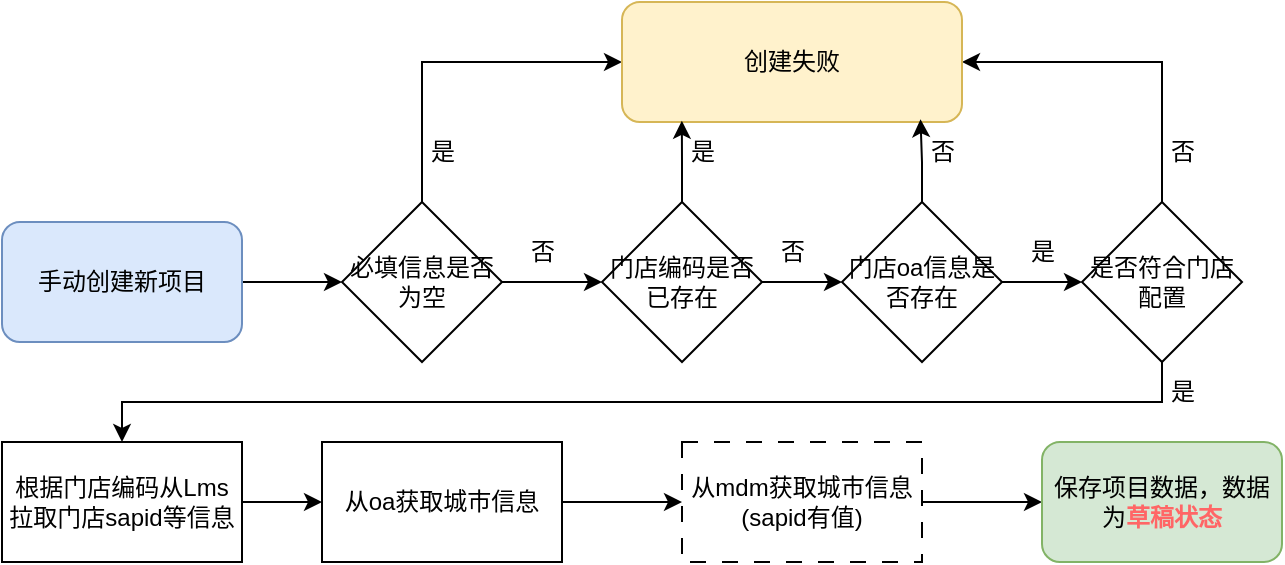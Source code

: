<mxfile version="24.7.10">
  <diagram id="C5RBs43oDa-KdzZeNtuy" name="Page-1">
    <mxGraphModel dx="1050" dy="1691" grid="1" gridSize="10" guides="1" tooltips="1" connect="1" arrows="1" fold="1" page="1" pageScale="1" pageWidth="827" pageHeight="1169" math="0" shadow="0">
      <root>
        <mxCell id="WIyWlLk6GJQsqaUBKTNV-0" />
        <mxCell id="WIyWlLk6GJQsqaUBKTNV-1" parent="WIyWlLk6GJQsqaUBKTNV-0" />
        <mxCell id="zTtSX0HrFEnd5UOe-x3p-1" style="edgeStyle=orthogonalEdgeStyle;rounded=0;orthogonalLoop=1;jettySize=auto;html=1;exitX=1;exitY=0.5;exitDx=0;exitDy=0;" edge="1" parent="WIyWlLk6GJQsqaUBKTNV-1" source="A2qKhJBuVIdJQEwCIMYB-0" target="A2qKhJBuVIdJQEwCIMYB-1">
          <mxGeometry relative="1" as="geometry" />
        </mxCell>
        <mxCell id="A2qKhJBuVIdJQEwCIMYB-0" value="手动创建新项目" style="rounded=1;whiteSpace=wrap;html=1;fillColor=#dae8fc;strokeColor=#6c8ebf;" parent="WIyWlLk6GJQsqaUBKTNV-1" vertex="1">
          <mxGeometry x="70" y="90" width="120" height="60" as="geometry" />
        </mxCell>
        <mxCell id="zTtSX0HrFEnd5UOe-x3p-2" style="edgeStyle=orthogonalEdgeStyle;rounded=0;orthogonalLoop=1;jettySize=auto;html=1;exitX=1;exitY=0.5;exitDx=0;exitDy=0;entryX=0;entryY=0.5;entryDx=0;entryDy=0;" edge="1" parent="WIyWlLk6GJQsqaUBKTNV-1" source="A2qKhJBuVIdJQEwCIMYB-1" target="A2qKhJBuVIdJQEwCIMYB-2">
          <mxGeometry relative="1" as="geometry" />
        </mxCell>
        <mxCell id="zTtSX0HrFEnd5UOe-x3p-6" style="edgeStyle=orthogonalEdgeStyle;rounded=0;orthogonalLoop=1;jettySize=auto;html=1;exitX=0.5;exitY=0;exitDx=0;exitDy=0;entryX=0;entryY=0.5;entryDx=0;entryDy=0;" edge="1" parent="WIyWlLk6GJQsqaUBKTNV-1" source="A2qKhJBuVIdJQEwCIMYB-1" target="A2qKhJBuVIdJQEwCIMYB-11">
          <mxGeometry relative="1" as="geometry" />
        </mxCell>
        <mxCell id="A2qKhJBuVIdJQEwCIMYB-1" value="必填信息是否为空" style="rhombus;whiteSpace=wrap;html=1;" parent="WIyWlLk6GJQsqaUBKTNV-1" vertex="1">
          <mxGeometry x="240" y="80" width="80" height="80" as="geometry" />
        </mxCell>
        <mxCell id="zTtSX0HrFEnd5UOe-x3p-3" style="edgeStyle=orthogonalEdgeStyle;rounded=0;orthogonalLoop=1;jettySize=auto;html=1;exitX=1;exitY=0.5;exitDx=0;exitDy=0;" edge="1" parent="WIyWlLk6GJQsqaUBKTNV-1" source="A2qKhJBuVIdJQEwCIMYB-2" target="A2qKhJBuVIdJQEwCIMYB-3">
          <mxGeometry relative="1" as="geometry" />
        </mxCell>
        <mxCell id="A2qKhJBuVIdJQEwCIMYB-2" value="门店编码是否已存在" style="rhombus;whiteSpace=wrap;html=1;" parent="WIyWlLk6GJQsqaUBKTNV-1" vertex="1">
          <mxGeometry x="370" y="80" width="80" height="80" as="geometry" />
        </mxCell>
        <mxCell id="zTtSX0HrFEnd5UOe-x3p-4" style="edgeStyle=orthogonalEdgeStyle;rounded=0;orthogonalLoop=1;jettySize=auto;html=1;exitX=1;exitY=0.5;exitDx=0;exitDy=0;entryX=0;entryY=0.5;entryDx=0;entryDy=0;" edge="1" parent="WIyWlLk6GJQsqaUBKTNV-1" source="A2qKhJBuVIdJQEwCIMYB-3" target="A2qKhJBuVIdJQEwCIMYB-4">
          <mxGeometry relative="1" as="geometry" />
        </mxCell>
        <mxCell id="A2qKhJBuVIdJQEwCIMYB-3" value="门店oa信息是否存在" style="rhombus;whiteSpace=wrap;html=1;" parent="WIyWlLk6GJQsqaUBKTNV-1" vertex="1">
          <mxGeometry x="490" y="80" width="80" height="80" as="geometry" />
        </mxCell>
        <mxCell id="zTtSX0HrFEnd5UOe-x3p-5" style="edgeStyle=orthogonalEdgeStyle;rounded=0;orthogonalLoop=1;jettySize=auto;html=1;exitX=0.5;exitY=1;exitDx=0;exitDy=0;" edge="1" parent="WIyWlLk6GJQsqaUBKTNV-1" source="A2qKhJBuVIdJQEwCIMYB-4" target="A2qKhJBuVIdJQEwCIMYB-27">
          <mxGeometry relative="1" as="geometry" />
        </mxCell>
        <mxCell id="zTtSX0HrFEnd5UOe-x3p-9" style="edgeStyle=orthogonalEdgeStyle;rounded=0;orthogonalLoop=1;jettySize=auto;html=1;exitX=0.5;exitY=0;exitDx=0;exitDy=0;entryX=1;entryY=0.5;entryDx=0;entryDy=0;" edge="1" parent="WIyWlLk6GJQsqaUBKTNV-1" source="A2qKhJBuVIdJQEwCIMYB-4" target="A2qKhJBuVIdJQEwCIMYB-11">
          <mxGeometry relative="1" as="geometry" />
        </mxCell>
        <mxCell id="A2qKhJBuVIdJQEwCIMYB-4" value="是否符合门店配置" style="rhombus;whiteSpace=wrap;html=1;" parent="WIyWlLk6GJQsqaUBKTNV-1" vertex="1">
          <mxGeometry x="610" y="80" width="80" height="80" as="geometry" />
        </mxCell>
        <mxCell id="A2qKhJBuVIdJQEwCIMYB-11" value="创建失败" style="whiteSpace=wrap;html=1;rounded=1;fillColor=#fff2cc;strokeColor=#d6b656;" parent="WIyWlLk6GJQsqaUBKTNV-1" vertex="1">
          <mxGeometry x="380" y="-20" width="170" height="60" as="geometry" />
        </mxCell>
        <mxCell id="A2qKhJBuVIdJQEwCIMYB-32" style="edgeStyle=orthogonalEdgeStyle;rounded=0;orthogonalLoop=1;jettySize=auto;html=1;exitX=1;exitY=0.5;exitDx=0;exitDy=0;entryX=0;entryY=0.5;entryDx=0;entryDy=0;" parent="WIyWlLk6GJQsqaUBKTNV-1" source="A2qKhJBuVIdJQEwCIMYB-27" target="A2qKhJBuVIdJQEwCIMYB-28" edge="1">
          <mxGeometry relative="1" as="geometry" />
        </mxCell>
        <mxCell id="A2qKhJBuVIdJQEwCIMYB-27" value="根据门店编码从Lms拉取门店sapid等信息" style="whiteSpace=wrap;html=1;" parent="WIyWlLk6GJQsqaUBKTNV-1" vertex="1">
          <mxGeometry x="70" y="200" width="120" height="60" as="geometry" />
        </mxCell>
        <mxCell id="A2qKhJBuVIdJQEwCIMYB-33" style="edgeStyle=orthogonalEdgeStyle;rounded=0;orthogonalLoop=1;jettySize=auto;html=1;exitX=1;exitY=0.5;exitDx=0;exitDy=0;entryX=0;entryY=0.5;entryDx=0;entryDy=0;" parent="WIyWlLk6GJQsqaUBKTNV-1" source="A2qKhJBuVIdJQEwCIMYB-28" target="A2qKhJBuVIdJQEwCIMYB-29" edge="1">
          <mxGeometry relative="1" as="geometry" />
        </mxCell>
        <mxCell id="A2qKhJBuVIdJQEwCIMYB-28" value="从oa获取城市信息" style="whiteSpace=wrap;html=1;" parent="WIyWlLk6GJQsqaUBKTNV-1" vertex="1">
          <mxGeometry x="230" y="200" width="120" height="60" as="geometry" />
        </mxCell>
        <mxCell id="A2qKhJBuVIdJQEwCIMYB-34" style="edgeStyle=orthogonalEdgeStyle;rounded=0;orthogonalLoop=1;jettySize=auto;html=1;exitX=1;exitY=0.5;exitDx=0;exitDy=0;" parent="WIyWlLk6GJQsqaUBKTNV-1" source="A2qKhJBuVIdJQEwCIMYB-29" target="A2qKhJBuVIdJQEwCIMYB-30" edge="1">
          <mxGeometry relative="1" as="geometry" />
        </mxCell>
        <mxCell id="A2qKhJBuVIdJQEwCIMYB-29" value="从mdm获取城市信息(sapid有值)" style="whiteSpace=wrap;html=1;dashed=1;dashPattern=8 8;" parent="WIyWlLk6GJQsqaUBKTNV-1" vertex="1">
          <mxGeometry x="410" y="200" width="120" height="60" as="geometry" />
        </mxCell>
        <mxCell id="A2qKhJBuVIdJQEwCIMYB-30" value="保存项目数据，数据为&lt;b&gt;&lt;font color=&quot;#ff6666&quot;&gt;草稿状态&lt;/font&gt;&lt;/b&gt;" style="whiteSpace=wrap;html=1;shadow=0;rounded=1;fillColor=#d5e8d4;strokeColor=#82b366;" parent="WIyWlLk6GJQsqaUBKTNV-1" vertex="1">
          <mxGeometry x="590" y="200" width="120" height="60" as="geometry" />
        </mxCell>
        <mxCell id="zTtSX0HrFEnd5UOe-x3p-10" style="edgeStyle=orthogonalEdgeStyle;rounded=0;orthogonalLoop=1;jettySize=auto;html=1;exitX=0.5;exitY=0;exitDx=0;exitDy=0;entryX=0.878;entryY=0.977;entryDx=0;entryDy=0;entryPerimeter=0;" edge="1" parent="WIyWlLk6GJQsqaUBKTNV-1" source="A2qKhJBuVIdJQEwCIMYB-3" target="A2qKhJBuVIdJQEwCIMYB-11">
          <mxGeometry relative="1" as="geometry" />
        </mxCell>
        <mxCell id="zTtSX0HrFEnd5UOe-x3p-11" style="edgeStyle=orthogonalEdgeStyle;rounded=0;orthogonalLoop=1;jettySize=auto;html=1;exitX=0.5;exitY=0;exitDx=0;exitDy=0;entryX=0.176;entryY=0.99;entryDx=0;entryDy=0;entryPerimeter=0;" edge="1" parent="WIyWlLk6GJQsqaUBKTNV-1" source="A2qKhJBuVIdJQEwCIMYB-2" target="A2qKhJBuVIdJQEwCIMYB-11">
          <mxGeometry relative="1" as="geometry" />
        </mxCell>
        <mxCell id="zTtSX0HrFEnd5UOe-x3p-15" value="是" style="text;html=1;align=center;verticalAlign=middle;resizable=0;points=[];autosize=1;strokeColor=none;fillColor=none;" vertex="1" parent="WIyWlLk6GJQsqaUBKTNV-1">
          <mxGeometry x="270" y="40" width="40" height="30" as="geometry" />
        </mxCell>
        <mxCell id="zTtSX0HrFEnd5UOe-x3p-16" value="否" style="text;html=1;align=center;verticalAlign=middle;resizable=0;points=[];autosize=1;strokeColor=none;fillColor=none;" vertex="1" parent="WIyWlLk6GJQsqaUBKTNV-1">
          <mxGeometry x="320" y="90" width="40" height="30" as="geometry" />
        </mxCell>
        <mxCell id="zTtSX0HrFEnd5UOe-x3p-17" value="是" style="text;html=1;align=center;verticalAlign=middle;resizable=0;points=[];autosize=1;strokeColor=none;fillColor=none;" vertex="1" parent="WIyWlLk6GJQsqaUBKTNV-1">
          <mxGeometry x="400" y="40" width="40" height="30" as="geometry" />
        </mxCell>
        <mxCell id="zTtSX0HrFEnd5UOe-x3p-18" value="否" style="text;html=1;align=center;verticalAlign=middle;resizable=0;points=[];autosize=1;strokeColor=none;fillColor=none;" vertex="1" parent="WIyWlLk6GJQsqaUBKTNV-1">
          <mxGeometry x="520" y="40" width="40" height="30" as="geometry" />
        </mxCell>
        <mxCell id="zTtSX0HrFEnd5UOe-x3p-19" value="否" style="text;html=1;align=center;verticalAlign=middle;resizable=0;points=[];autosize=1;strokeColor=none;fillColor=none;" vertex="1" parent="WIyWlLk6GJQsqaUBKTNV-1">
          <mxGeometry x="445" y="90" width="40" height="30" as="geometry" />
        </mxCell>
        <mxCell id="zTtSX0HrFEnd5UOe-x3p-20" value="是" style="text;html=1;align=center;verticalAlign=middle;resizable=0;points=[];autosize=1;strokeColor=none;fillColor=none;" vertex="1" parent="WIyWlLk6GJQsqaUBKTNV-1">
          <mxGeometry x="570" y="90" width="40" height="30" as="geometry" />
        </mxCell>
        <mxCell id="zTtSX0HrFEnd5UOe-x3p-21" value="否" style="text;html=1;align=center;verticalAlign=middle;resizable=0;points=[];autosize=1;strokeColor=none;fillColor=none;" vertex="1" parent="WIyWlLk6GJQsqaUBKTNV-1">
          <mxGeometry x="640" y="40" width="40" height="30" as="geometry" />
        </mxCell>
        <mxCell id="zTtSX0HrFEnd5UOe-x3p-23" value="是" style="text;html=1;align=center;verticalAlign=middle;resizable=0;points=[];autosize=1;strokeColor=none;fillColor=none;" vertex="1" parent="WIyWlLk6GJQsqaUBKTNV-1">
          <mxGeometry x="640" y="160" width="40" height="30" as="geometry" />
        </mxCell>
      </root>
    </mxGraphModel>
  </diagram>
</mxfile>
